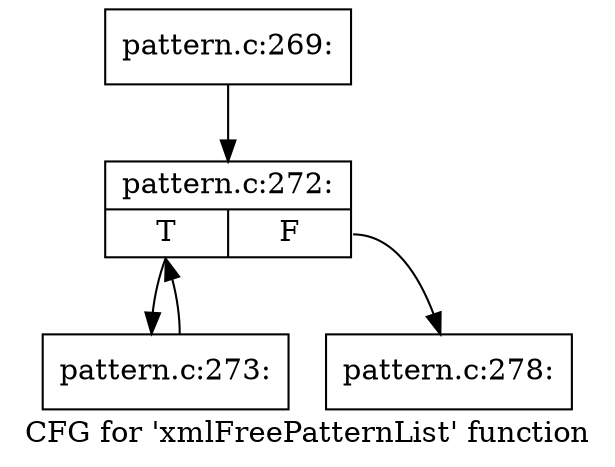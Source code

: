 digraph "CFG for 'xmlFreePatternList' function" {
	label="CFG for 'xmlFreePatternList' function";

	Node0x459f610 [shape=record,label="{pattern.c:269:}"];
	Node0x459f610 -> Node0x45953c0;
	Node0x45953c0 [shape=record,label="{pattern.c:272:|{<s0>T|<s1>F}}"];
	Node0x45953c0:s0 -> Node0x4595820;
	Node0x45953c0:s1 -> Node0x459e7e0;
	Node0x4595820 [shape=record,label="{pattern.c:273:}"];
	Node0x4595820 -> Node0x45953c0;
	Node0x459e7e0 [shape=record,label="{pattern.c:278:}"];
}

